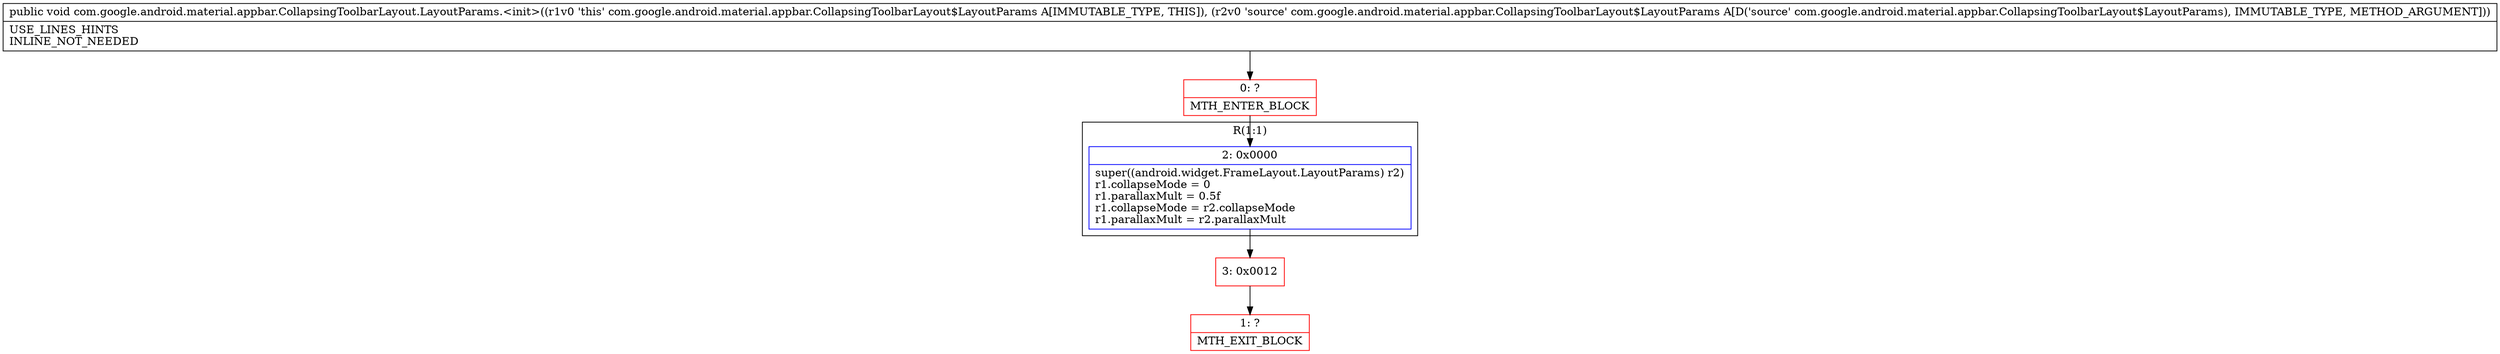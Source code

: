 digraph "CFG forcom.google.android.material.appbar.CollapsingToolbarLayout.LayoutParams.\<init\>(Lcom\/google\/android\/material\/appbar\/CollapsingToolbarLayout$LayoutParams;)V" {
subgraph cluster_Region_1583682044 {
label = "R(1:1)";
node [shape=record,color=blue];
Node_2 [shape=record,label="{2\:\ 0x0000|super((android.widget.FrameLayout.LayoutParams) r2)\lr1.collapseMode = 0\lr1.parallaxMult = 0.5f\lr1.collapseMode = r2.collapseMode\lr1.parallaxMult = r2.parallaxMult\l}"];
}
Node_0 [shape=record,color=red,label="{0\:\ ?|MTH_ENTER_BLOCK\l}"];
Node_3 [shape=record,color=red,label="{3\:\ 0x0012}"];
Node_1 [shape=record,color=red,label="{1\:\ ?|MTH_EXIT_BLOCK\l}"];
MethodNode[shape=record,label="{public void com.google.android.material.appbar.CollapsingToolbarLayout.LayoutParams.\<init\>((r1v0 'this' com.google.android.material.appbar.CollapsingToolbarLayout$LayoutParams A[IMMUTABLE_TYPE, THIS]), (r2v0 'source' com.google.android.material.appbar.CollapsingToolbarLayout$LayoutParams A[D('source' com.google.android.material.appbar.CollapsingToolbarLayout$LayoutParams), IMMUTABLE_TYPE, METHOD_ARGUMENT]))  | USE_LINES_HINTS\lINLINE_NOT_NEEDED\l}"];
MethodNode -> Node_0;Node_2 -> Node_3;
Node_0 -> Node_2;
Node_3 -> Node_1;
}

